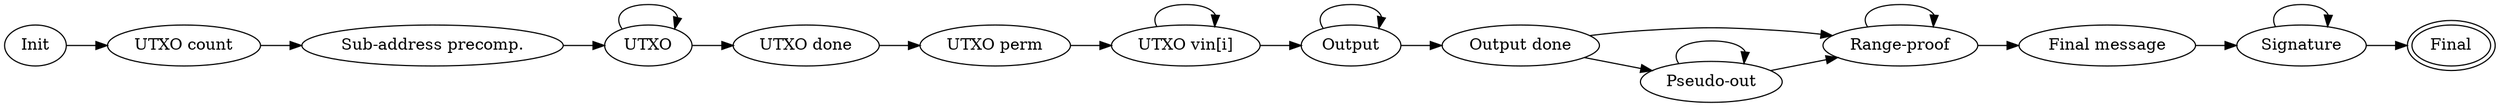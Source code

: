 digraph finite_state_machine {
	rankdir=LR
	
 	
	
		init_tsx [label="Init"]
    	set_final [label="Final", peripheries=2]
    
	    inp_cnt [label="UTXO count"]
    	set_signature [label="Signature"]
    
		precomp [label="Sub-address precomp."]
		set_final_message_done [label="Final message"]
	
	    input [label="UTXO", group="d"]
	    set_range_proof [label="Range-proof", group="d"]
		
    	input_done [label="UTXO done"]
    	set_pseudo_out  [label="Pseudo-out"]
    	
    input_permutation [label="UTXO perm"]
    input_vins [label="UTXO vin[i]"]
    
    set_output  [label="Output"]
    set_output_done [label="Output done"]
    
    

	init_tsx -> inp_cnt
	inp_cnt -> precomp
	precomp -> input
	input -> input
	input -> input_done
	input_done -> input_permutation
	input_permutation -> input_vins
	input_vins -> input_vins
	input_vins -> set_output
	set_output -> set_output
	set_output -> set_output_done
	set_output_done -> set_pseudo_out
	set_pseudo_out -> set_pseudo_out
	set_pseudo_out -> set_range_proof
	set_output_done -> set_range_proof
	set_range_proof -> set_range_proof
	set_range_proof -> set_final_message_done
	set_final_message_done -> set_signature
	set_signature -> set_signature
	set_signature -> set_final
	
	//{rank="same"; init_tsx, inp_cnt, precomp, input, input_done, input_permutation, input_vins }
	//{rank="same"; set_output, set_output_done, set_pseudo_out, set_range_proof, set_final_message_done, set_signature, set_final }
	
	//{rank="same"; init_tsx }
	//{rank="same"; set_output, set_output_done}
	
	
}
